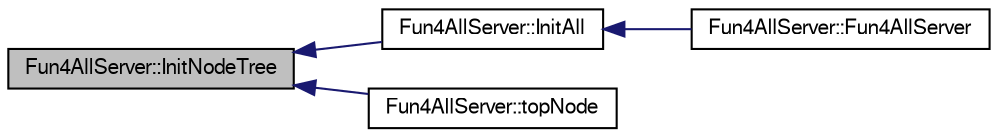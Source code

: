 digraph "Fun4AllServer::InitNodeTree"
{
  bgcolor="transparent";
  edge [fontname="FreeSans",fontsize="10",labelfontname="FreeSans",labelfontsize="10"];
  node [fontname="FreeSans",fontsize="10",shape=record];
  rankdir="LR";
  Node1 [label="Fun4AllServer::InitNodeTree",height=0.2,width=0.4,color="black", fillcolor="grey75", style="filled" fontcolor="black"];
  Node1 -> Node2 [dir="back",color="midnightblue",fontsize="10",style="solid",fontname="FreeSans"];
  Node2 [label="Fun4AllServer::InitAll",height=0.2,width=0.4,color="black",URL="$da/d29/classFun4AllServer.html#aa1939c3e2c3113cce0a6415103b4f5a5"];
  Node2 -> Node3 [dir="back",color="midnightblue",fontsize="10",style="solid",fontname="FreeSans"];
  Node3 [label="Fun4AllServer::Fun4AllServer",height=0.2,width=0.4,color="black",URL="$da/d29/classFun4AllServer.html#a90e27f05f0b2e8b6fe462387b14bfb92"];
  Node1 -> Node4 [dir="back",color="midnightblue",fontsize="10",style="solid",fontname="FreeSans"];
  Node4 [label="Fun4AllServer::topNode",height=0.2,width=0.4,color="black",URL="$da/d29/classFun4AllServer.html#a3477a81b5b754fccc94dfa8283d041f4"];
}
